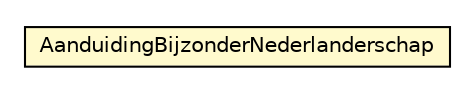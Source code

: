 #!/usr/local/bin/dot
#
# Class diagram 
# Generated by UMLGraph version R5_6-24-gf6e263 (http://www.umlgraph.org/)
#

digraph G {
	edge [fontname="Helvetica",fontsize=10,labelfontname="Helvetica",labelfontsize=10];
	node [fontname="Helvetica",fontsize=10,shape=plaintext];
	nodesep=0.25;
	ranksep=0.5;
	// nl.egem.stuf.sector.bg._0204.PRSFund.AanduidingBijzonderNederlanderschap
	c149160 [label=<<table title="nl.egem.stuf.sector.bg._0204.PRSFund.AanduidingBijzonderNederlanderschap" border="0" cellborder="1" cellspacing="0" cellpadding="2" port="p" bgcolor="lemonChiffon" href="./PRSFund.AanduidingBijzonderNederlanderschap.html">
		<tr><td><table border="0" cellspacing="0" cellpadding="1">
<tr><td align="center" balign="center"> AanduidingBijzonderNederlanderschap </td></tr>
		</table></td></tr>
		</table>>, URL="./PRSFund.AanduidingBijzonderNederlanderschap.html", fontname="Helvetica", fontcolor="black", fontsize=10.0];
}


